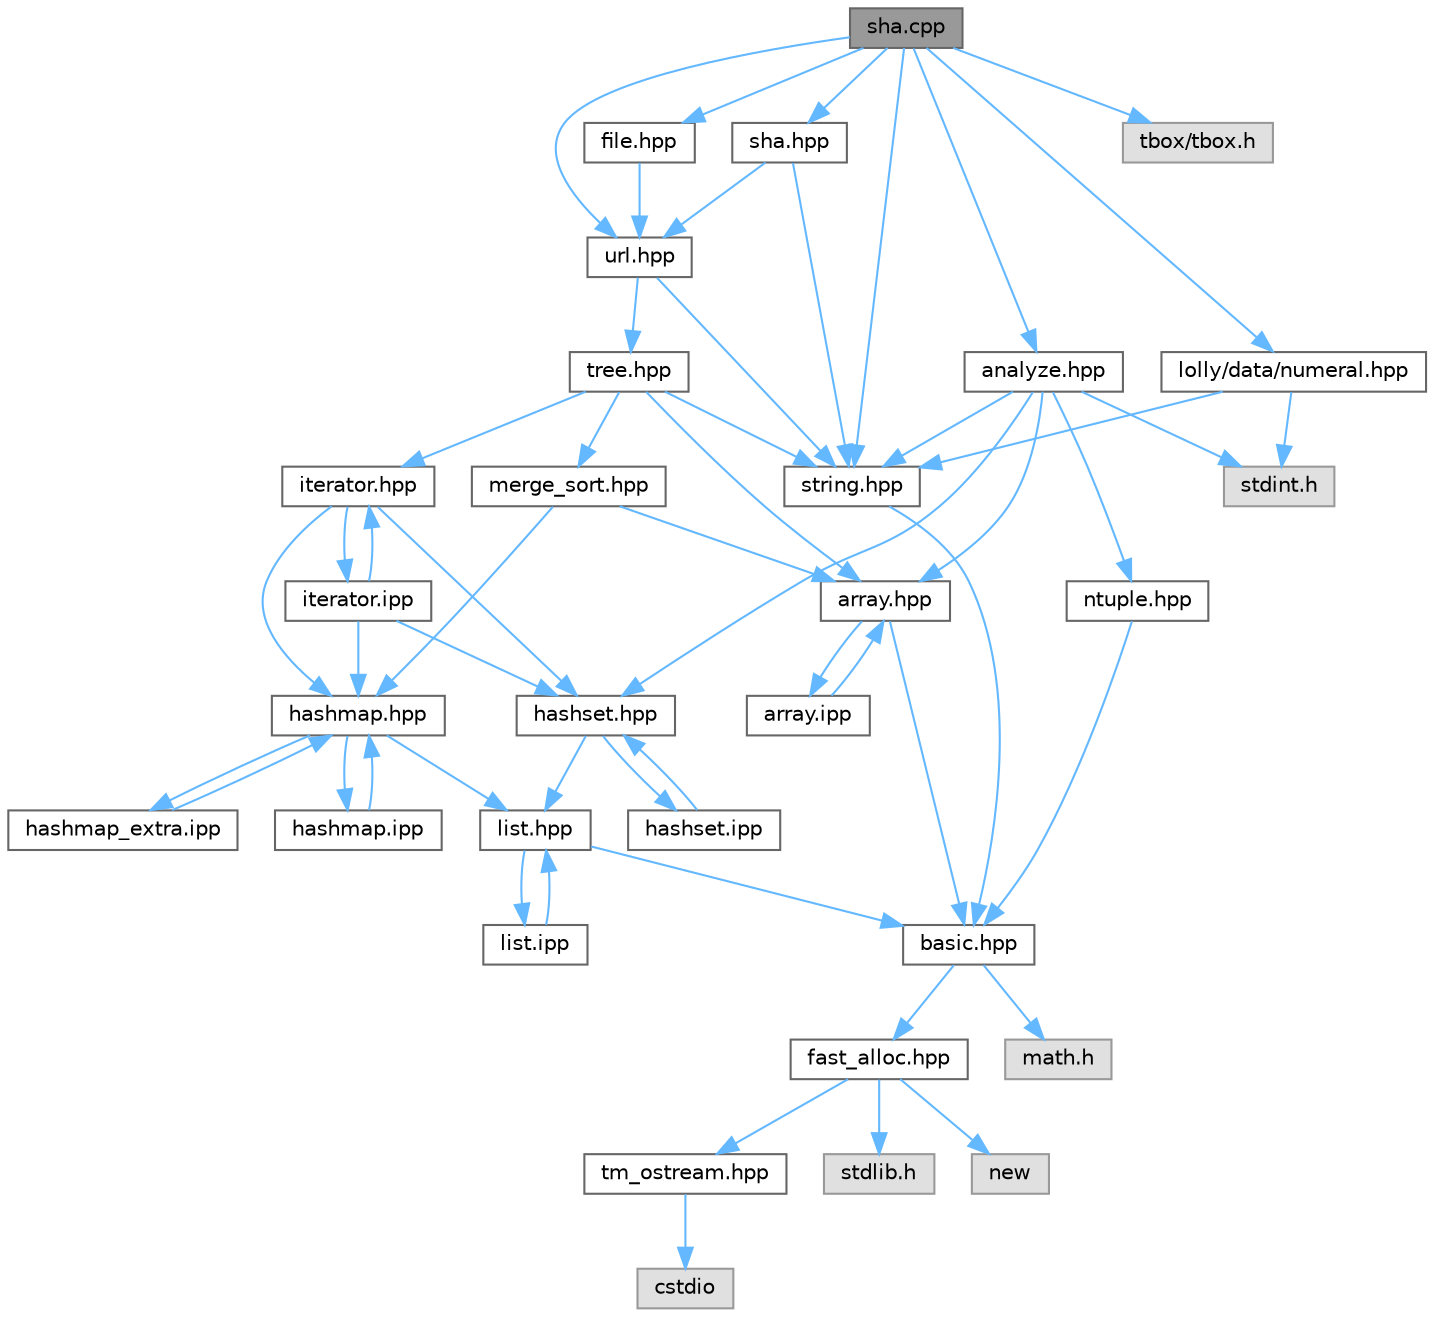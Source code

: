 digraph "sha.cpp"
{
 // LATEX_PDF_SIZE
  bgcolor="transparent";
  edge [fontname=Helvetica,fontsize=10,labelfontname=Helvetica,labelfontsize=10];
  node [fontname=Helvetica,fontsize=10,shape=box,height=0.2,width=0.4];
  Node1 [id="Node000001",label="sha.cpp",height=0.2,width=0.4,color="gray40", fillcolor="grey60", style="filled", fontcolor="black",tooltip=" "];
  Node1 -> Node2 [id="edge1_Node000001_Node000002",color="steelblue1",style="solid",tooltip=" "];
  Node2 [id="Node000002",label="sha.hpp",height=0.2,width=0.4,color="grey40", fillcolor="white", style="filled",URL="$sha_8hpp.html",tooltip=" "];
  Node2 -> Node3 [id="edge2_Node000002_Node000003",color="steelblue1",style="solid",tooltip=" "];
  Node3 [id="Node000003",label="string.hpp",height=0.2,width=0.4,color="grey40", fillcolor="white", style="filled",URL="$string_8hpp.html",tooltip=" "];
  Node3 -> Node4 [id="edge3_Node000003_Node000004",color="steelblue1",style="solid",tooltip=" "];
  Node4 [id="Node000004",label="basic.hpp",height=0.2,width=0.4,color="grey40", fillcolor="white", style="filled",URL="$basic_8hpp.html",tooltip=" "];
  Node4 -> Node5 [id="edge4_Node000004_Node000005",color="steelblue1",style="solid",tooltip=" "];
  Node5 [id="Node000005",label="fast_alloc.hpp",height=0.2,width=0.4,color="grey40", fillcolor="white", style="filled",URL="$fast__alloc_8hpp.html",tooltip=" "];
  Node5 -> Node6 [id="edge5_Node000005_Node000006",color="steelblue1",style="solid",tooltip=" "];
  Node6 [id="Node000006",label="tm_ostream.hpp",height=0.2,width=0.4,color="grey40", fillcolor="white", style="filled",URL="$tm__ostream_8hpp.html",tooltip=" "];
  Node6 -> Node7 [id="edge6_Node000006_Node000007",color="steelblue1",style="solid",tooltip=" "];
  Node7 [id="Node000007",label="cstdio",height=0.2,width=0.4,color="grey60", fillcolor="#E0E0E0", style="filled",tooltip=" "];
  Node5 -> Node8 [id="edge7_Node000005_Node000008",color="steelblue1",style="solid",tooltip=" "];
  Node8 [id="Node000008",label="stdlib.h",height=0.2,width=0.4,color="grey60", fillcolor="#E0E0E0", style="filled",tooltip=" "];
  Node5 -> Node9 [id="edge8_Node000005_Node000009",color="steelblue1",style="solid",tooltip=" "];
  Node9 [id="Node000009",label="new",height=0.2,width=0.4,color="grey60", fillcolor="#E0E0E0", style="filled",tooltip=" "];
  Node4 -> Node10 [id="edge9_Node000004_Node000010",color="steelblue1",style="solid",tooltip=" "];
  Node10 [id="Node000010",label="math.h",height=0.2,width=0.4,color="grey60", fillcolor="#E0E0E0", style="filled",tooltip=" "];
  Node2 -> Node11 [id="edge10_Node000002_Node000011",color="steelblue1",style="solid",tooltip=" "];
  Node11 [id="Node000011",label="url.hpp",height=0.2,width=0.4,color="grey40", fillcolor="white", style="filled",URL="$url_8hpp.html",tooltip=" "];
  Node11 -> Node3 [id="edge11_Node000011_Node000003",color="steelblue1",style="solid",tooltip=" "];
  Node11 -> Node12 [id="edge12_Node000011_Node000012",color="steelblue1",style="solid",tooltip=" "];
  Node12 [id="Node000012",label="tree.hpp",height=0.2,width=0.4,color="grey40", fillcolor="white", style="filled",URL="$tree_8hpp.html",tooltip=" "];
  Node12 -> Node13 [id="edge13_Node000012_Node000013",color="steelblue1",style="solid",tooltip=" "];
  Node13 [id="Node000013",label="array.hpp",height=0.2,width=0.4,color="grey40", fillcolor="white", style="filled",URL="$array_8hpp.html",tooltip=" "];
  Node13 -> Node4 [id="edge14_Node000013_Node000004",color="steelblue1",style="solid",tooltip=" "];
  Node13 -> Node14 [id="edge15_Node000013_Node000014",color="steelblue1",style="solid",tooltip=" "];
  Node14 [id="Node000014",label="array.ipp",height=0.2,width=0.4,color="grey40", fillcolor="white", style="filled",URL="$array_8ipp.html",tooltip=" "];
  Node14 -> Node13 [id="edge16_Node000014_Node000013",color="steelblue1",style="solid",tooltip=" "];
  Node12 -> Node15 [id="edge17_Node000012_Node000015",color="steelblue1",style="solid",tooltip=" "];
  Node15 [id="Node000015",label="iterator.hpp",height=0.2,width=0.4,color="grey40", fillcolor="white", style="filled",URL="$iterator_8hpp.html",tooltip=" "];
  Node15 -> Node16 [id="edge18_Node000015_Node000016",color="steelblue1",style="solid",tooltip=" "];
  Node16 [id="Node000016",label="hashmap.hpp",height=0.2,width=0.4,color="grey40", fillcolor="white", style="filled",URL="$hashmap_8hpp.html",tooltip=" "];
  Node16 -> Node17 [id="edge19_Node000016_Node000017",color="steelblue1",style="solid",tooltip=" "];
  Node17 [id="Node000017",label="list.hpp",height=0.2,width=0.4,color="grey40", fillcolor="white", style="filled",URL="$list_8hpp.html",tooltip=" "];
  Node17 -> Node4 [id="edge20_Node000017_Node000004",color="steelblue1",style="solid",tooltip=" "];
  Node17 -> Node18 [id="edge21_Node000017_Node000018",color="steelblue1",style="solid",tooltip=" "];
  Node18 [id="Node000018",label="list.ipp",height=0.2,width=0.4,color="grey40", fillcolor="white", style="filled",URL="$list_8ipp.html",tooltip=" "];
  Node18 -> Node17 [id="edge22_Node000018_Node000017",color="steelblue1",style="solid",tooltip=" "];
  Node16 -> Node19 [id="edge23_Node000016_Node000019",color="steelblue1",style="solid",tooltip=" "];
  Node19 [id="Node000019",label="hashmap.ipp",height=0.2,width=0.4,color="grey40", fillcolor="white", style="filled",URL="$hashmap_8ipp.html",tooltip=" "];
  Node19 -> Node16 [id="edge24_Node000019_Node000016",color="steelblue1",style="solid",tooltip=" "];
  Node16 -> Node20 [id="edge25_Node000016_Node000020",color="steelblue1",style="solid",tooltip=" "];
  Node20 [id="Node000020",label="hashmap_extra.ipp",height=0.2,width=0.4,color="grey40", fillcolor="white", style="filled",URL="$hashmap__extra_8ipp.html",tooltip=" "];
  Node20 -> Node16 [id="edge26_Node000020_Node000016",color="steelblue1",style="solid",tooltip=" "];
  Node15 -> Node21 [id="edge27_Node000015_Node000021",color="steelblue1",style="solid",tooltip=" "];
  Node21 [id="Node000021",label="hashset.hpp",height=0.2,width=0.4,color="grey40", fillcolor="white", style="filled",URL="$hashset_8hpp.html",tooltip=" "];
  Node21 -> Node17 [id="edge28_Node000021_Node000017",color="steelblue1",style="solid",tooltip=" "];
  Node21 -> Node22 [id="edge29_Node000021_Node000022",color="steelblue1",style="solid",tooltip=" "];
  Node22 [id="Node000022",label="hashset.ipp",height=0.2,width=0.4,color="grey40", fillcolor="white", style="filled",URL="$hashset_8ipp.html",tooltip=" "];
  Node22 -> Node21 [id="edge30_Node000022_Node000021",color="steelblue1",style="solid",tooltip=" "];
  Node15 -> Node23 [id="edge31_Node000015_Node000023",color="steelblue1",style="solid",tooltip=" "];
  Node23 [id="Node000023",label="iterator.ipp",height=0.2,width=0.4,color="grey40", fillcolor="white", style="filled",URL="$iterator_8ipp.html",tooltip=" "];
  Node23 -> Node16 [id="edge32_Node000023_Node000016",color="steelblue1",style="solid",tooltip=" "];
  Node23 -> Node21 [id="edge33_Node000023_Node000021",color="steelblue1",style="solid",tooltip=" "];
  Node23 -> Node15 [id="edge34_Node000023_Node000015",color="steelblue1",style="solid",tooltip=" "];
  Node12 -> Node24 [id="edge35_Node000012_Node000024",color="steelblue1",style="solid",tooltip=" "];
  Node24 [id="Node000024",label="merge_sort.hpp",height=0.2,width=0.4,color="grey40", fillcolor="white", style="filled",URL="$merge__sort_8hpp.html",tooltip=" "];
  Node24 -> Node13 [id="edge36_Node000024_Node000013",color="steelblue1",style="solid",tooltip=" "];
  Node24 -> Node16 [id="edge37_Node000024_Node000016",color="steelblue1",style="solid",tooltip=" "];
  Node12 -> Node3 [id="edge38_Node000012_Node000003",color="steelblue1",style="solid",tooltip=" "];
  Node1 -> Node25 [id="edge39_Node000001_Node000025",color="steelblue1",style="solid",tooltip=" "];
  Node25 [id="Node000025",label="analyze.hpp",height=0.2,width=0.4,color="grey40", fillcolor="white", style="filled",URL="$analyze_8hpp.html",tooltip=" "];
  Node25 -> Node26 [id="edge40_Node000025_Node000026",color="steelblue1",style="solid",tooltip=" "];
  Node26 [id="Node000026",label="stdint.h",height=0.2,width=0.4,color="grey60", fillcolor="#E0E0E0", style="filled",tooltip=" "];
  Node25 -> Node13 [id="edge41_Node000025_Node000013",color="steelblue1",style="solid",tooltip=" "];
  Node25 -> Node21 [id="edge42_Node000025_Node000021",color="steelblue1",style="solid",tooltip=" "];
  Node25 -> Node27 [id="edge43_Node000025_Node000027",color="steelblue1",style="solid",tooltip=" "];
  Node27 [id="Node000027",label="ntuple.hpp",height=0.2,width=0.4,color="grey40", fillcolor="white", style="filled",URL="$ntuple_8hpp.html",tooltip=" "];
  Node27 -> Node4 [id="edge44_Node000027_Node000004",color="steelblue1",style="solid",tooltip=" "];
  Node25 -> Node3 [id="edge45_Node000025_Node000003",color="steelblue1",style="solid",tooltip=" "];
  Node1 -> Node28 [id="edge46_Node000001_Node000028",color="steelblue1",style="solid",tooltip=" "];
  Node28 [id="Node000028",label="file.hpp",height=0.2,width=0.4,color="grey40", fillcolor="white", style="filled",URL="$file_8hpp.html",tooltip=" "];
  Node28 -> Node11 [id="edge47_Node000028_Node000011",color="steelblue1",style="solid",tooltip=" "];
  Node1 -> Node29 [id="edge48_Node000001_Node000029",color="steelblue1",style="solid",tooltip=" "];
  Node29 [id="Node000029",label="lolly/data/numeral.hpp",height=0.2,width=0.4,color="grey40", fillcolor="white", style="filled",URL="$numeral_8hpp.html",tooltip=" "];
  Node29 -> Node3 [id="edge49_Node000029_Node000003",color="steelblue1",style="solid",tooltip=" "];
  Node29 -> Node26 [id="edge50_Node000029_Node000026",color="steelblue1",style="solid",tooltip=" "];
  Node1 -> Node3 [id="edge51_Node000001_Node000003",color="steelblue1",style="solid",tooltip=" "];
  Node1 -> Node11 [id="edge52_Node000001_Node000011",color="steelblue1",style="solid",tooltip=" "];
  Node1 -> Node30 [id="edge53_Node000001_Node000030",color="steelblue1",style="solid",tooltip=" "];
  Node30 [id="Node000030",label="tbox/tbox.h",height=0.2,width=0.4,color="grey60", fillcolor="#E0E0E0", style="filled",tooltip=" "];
}
